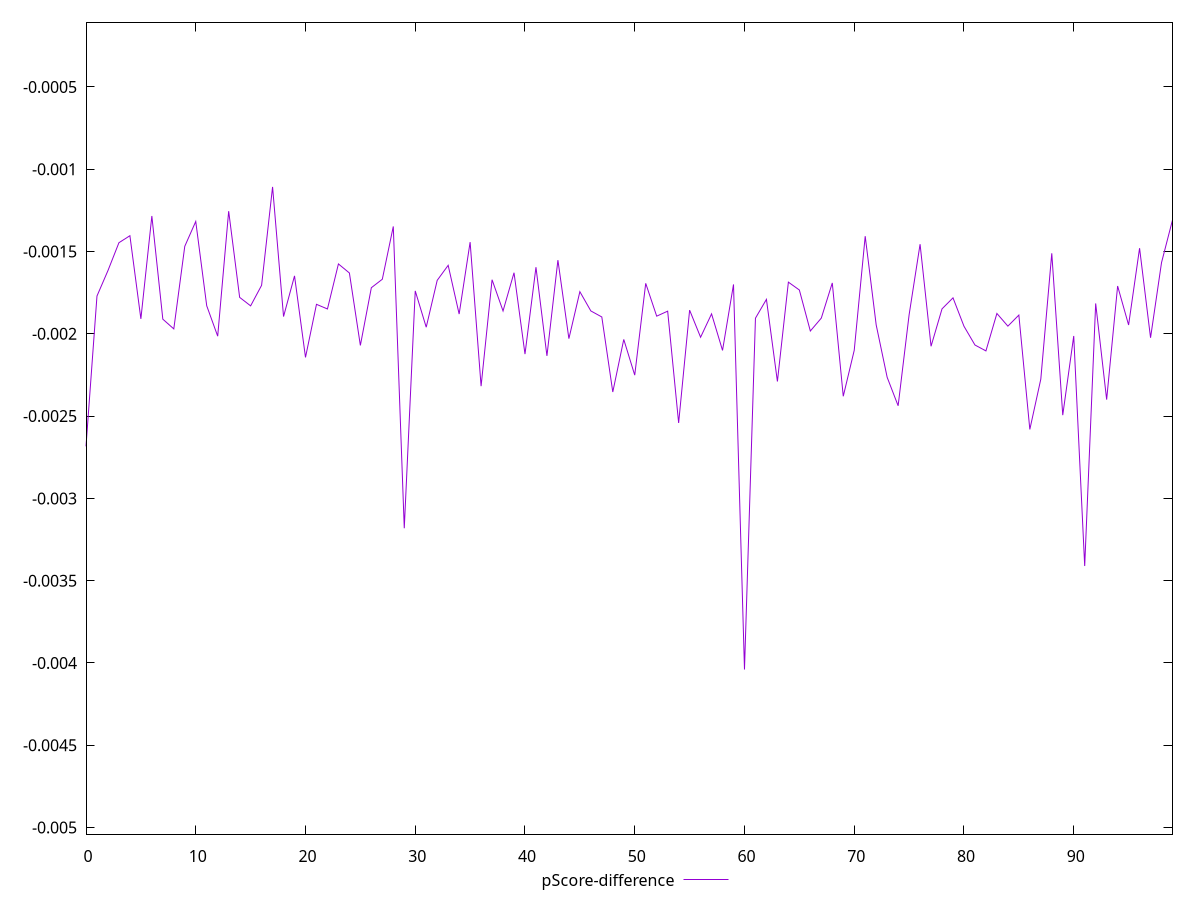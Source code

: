 reset

$pScoreDifference <<EOF
0 -0.002683595117677684
1 -0.0017703611239591188
2 -0.0016159128286401536
3 -0.0014465444443478859
4 -0.0014039761773763093
5 -0.0019092404171990873
6 -0.0012843564176332478
7 -0.0019111620992015022
8 -0.0019701368260625074
9 -0.001468450879351435
10 -0.001317413190555894
11 -0.0018296598284452958
12 -0.0020144105668067347
13 -0.0012549279927503987
14 -0.0017785484144623442
15 -0.0018302286150796432
16 -0.0017053767350658777
17 -0.0011073999593143036
18 -0.0018952448629740992
19 -0.001648012645847019
20 -0.002143149329765892
21 -0.0018208346427501798
22 -0.0018491244026055398
23 -0.0015754750896888048
24 -0.0016304798140197585
25 -0.0020704984506005886
26 -0.0017199470467058608
27 -0.0016684355747587087
28 -0.0013476868844408685
29 -0.0031812273167894922
30 -0.0017392357844894235
31 -0.0019598889732028724
32 -0.0016753010724382955
33 -0.0015838172730637812
34 -0.001880059057225436
35 -0.0014430328088157474
36 -0.00231810971673041
37 -0.0016714306036511584
38 -0.0018612431444331445
39 -0.0016289618202515177
40 -0.0021232831129907037
41 -0.0015954115930170154
42 -0.0021341549893652
43 -0.0015522914890762074
44 -0.0020294422599770323
45 -0.0017439707426125661
46 -0.0018610337029099089
47 -0.0018976872511570209
48 -0.0023535888810349848
49 -0.002034135645770707
50 -0.0022511632808990267
51 -0.0016933376926197008
52 -0.0018927517862159515
53 -0.0018623953852929809
54 -0.002541467487127136
55 -0.0018561168570998543
56 -0.0020208028582771043
57 -0.0018789514535095808
58 -0.0021008028086175745
59 -0.001700034528753891
60 -0.004039684183660519
61 -0.0019050816841519325
62 -0.0017907294018987274
63 -0.0022894857827860937
64 -0.001686076589566543
65 -0.0017338645047955126
66 -0.0019830023277895847
67 -0.0019045489990492381
68 -0.0016908497332541739
69 -0.002379532729595568
70 -0.0021002301777817145
71 -0.0014069912971722554
72 -0.0019457814815098118
73 -0.0022641468428254985
74 -0.002437155433439253
75 -0.001884811413237264
76 -0.0014555477066081624
77 -0.0020756590657908802
78 -0.0018483949768003383
79 -0.001781435807673315
80 -0.0019540740631597275
81 -0.0020680066083968995
82 -0.00210395433759325
83 -0.0018763689261296346
84 -0.0019534769933386986
85 -0.0018861859723316998
86 -0.002580947717058857
87 -0.0022754234903269444
88 -0.0015109893022929866
89 -0.0024941048017814715
90 -0.002013133904210873
91 -0.003410736727669561
92 -0.0018155855652288722
93 -0.002399617291581446
94 -0.001709698816507954
95 -0.0019464309369261468
96 -0.0014797615814288179
97 -0.002024032477796478
98 -0.0015674882845346794
99 -0.0013086569656912683
EOF

set key outside below
set xrange [0:99]
set yrange [-0.005039684183660519:-0.00010739995931430355]
set trange [-0.005039684183660519:-0.00010739995931430355]
set terminal svg size 640, 500 enhanced background rgb 'white'
set output "reports/report_00031_2021-02-24T23-18-18.084Z/mainthread-work-breakdown/samples/card/pScore-difference/values.svg"

plot $pScoreDifference title "pScore-difference" with line

reset

